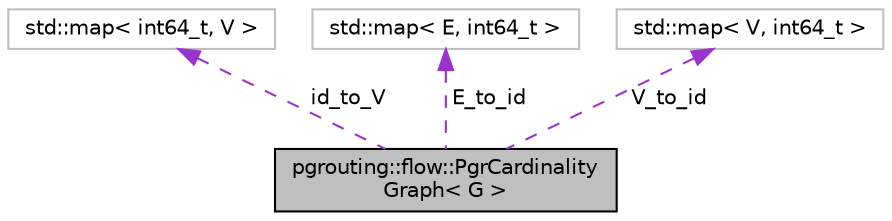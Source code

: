 digraph "pgrouting::flow::PgrCardinalityGraph&lt; G &gt;"
{
  edge [fontname="Helvetica",fontsize="10",labelfontname="Helvetica",labelfontsize="10"];
  node [fontname="Helvetica",fontsize="10",shape=record];
  Node1 [label="pgrouting::flow::PgrCardinality\lGraph\< G \>",height=0.2,width=0.4,color="black", fillcolor="grey75", style="filled", fontcolor="black"];
  Node2 -> Node1 [dir="back",color="darkorchid3",fontsize="10",style="dashed",label=" id_to_V" ,fontname="Helvetica"];
  Node2 [label="std::map\< int64_t, V \>",height=0.2,width=0.4,color="grey75", fillcolor="white", style="filled"];
  Node3 -> Node1 [dir="back",color="darkorchid3",fontsize="10",style="dashed",label=" E_to_id" ,fontname="Helvetica"];
  Node3 [label="std::map\< E, int64_t \>",height=0.2,width=0.4,color="grey75", fillcolor="white", style="filled"];
  Node4 -> Node1 [dir="back",color="darkorchid3",fontsize="10",style="dashed",label=" V_to_id" ,fontname="Helvetica"];
  Node4 [label="std::map\< V, int64_t \>",height=0.2,width=0.4,color="grey75", fillcolor="white", style="filled"];
}
